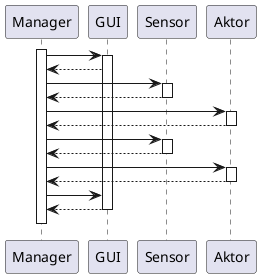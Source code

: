 @startuml

participant Manager as M
participant GUI as G
participant Sensor as S
participant Aktor as A

activate M
M -> G
activate G
G -->M
M ->S
activate S
S -->M
deactivate S

M -> A 
activate A
A -->M
deactivate A

M ->S
activate S
S -->M
deactivate S

M -> A 
activate A
A -->M
deactivate A

M -> G
G -->M
deactivate G

G -[hidden]-> M

deactivate M
@enduml
